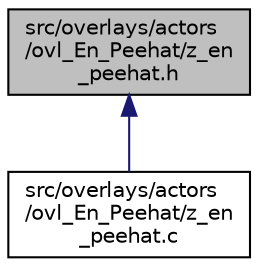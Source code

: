 digraph "src/overlays/actors/ovl_En_Peehat/z_en_peehat.h"
{
 // LATEX_PDF_SIZE
  edge [fontname="Helvetica",fontsize="10",labelfontname="Helvetica",labelfontsize="10"];
  node [fontname="Helvetica",fontsize="10",shape=record];
  Node1 [label="src/overlays/actors\l/ovl_En_Peehat/z_en\l_peehat.h",height=0.2,width=0.4,color="black", fillcolor="grey75", style="filled", fontcolor="black",tooltip=" "];
  Node1 -> Node2 [dir="back",color="midnightblue",fontsize="10",style="solid",fontname="Helvetica"];
  Node2 [label="src/overlays/actors\l/ovl_En_Peehat/z_en\l_peehat.c",height=0.2,width=0.4,color="black", fillcolor="white", style="filled",URL="$da/da5/z__en__peehat_8c.html",tooltip=" "];
}
